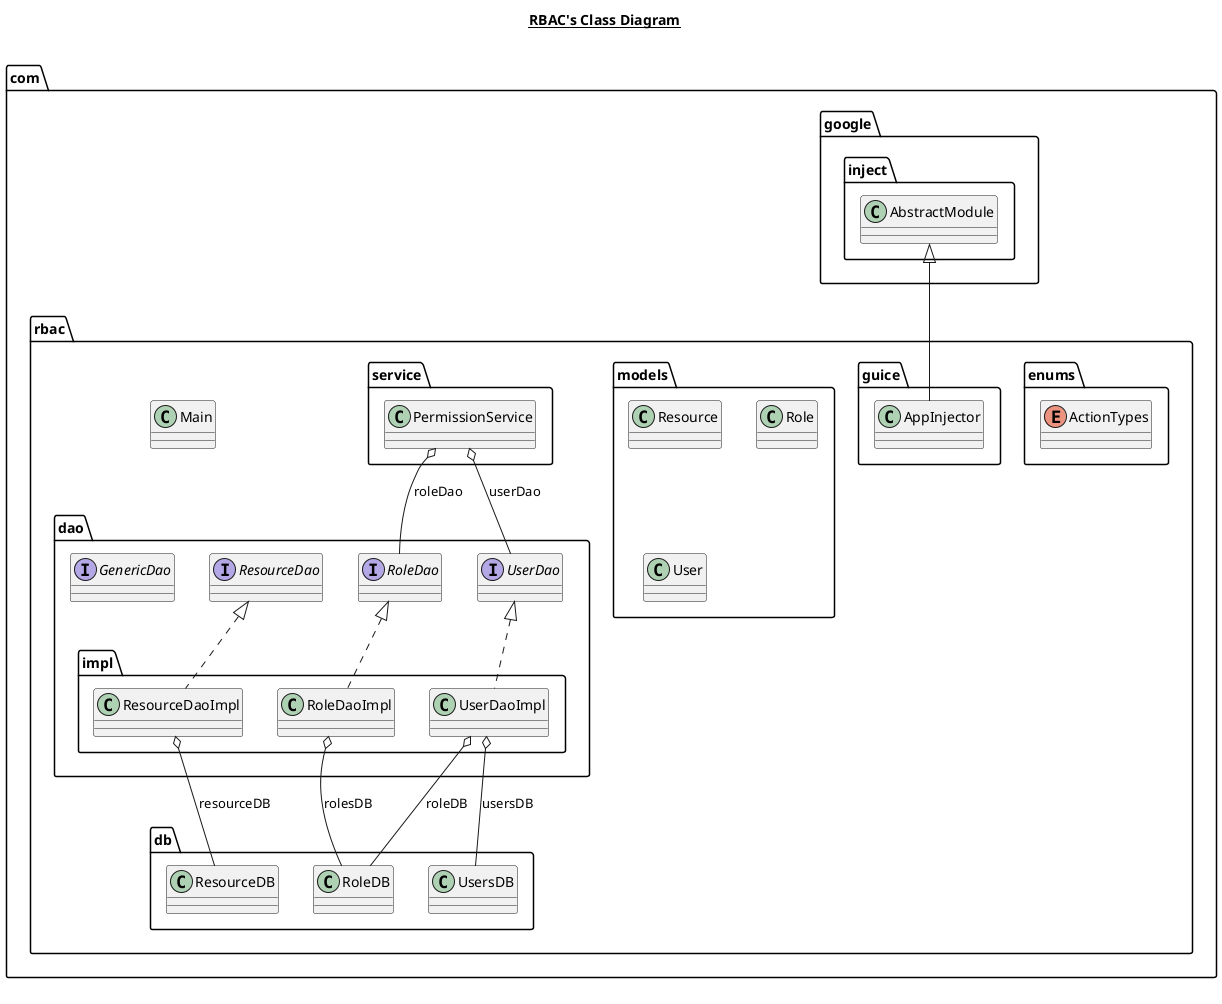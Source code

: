 @startuml

title __RBAC's Class Diagram__\n

  namespace com.rbac {
    class com.rbac.Main {
    }
  }
  

  namespace com.rbac {
    namespace dao {
      interface com.rbac.dao.GenericDao {
      }
    }
  }
  

  namespace com.rbac {
    namespace dao {
      interface com.rbac.dao.ResourceDao {
      }
    }
  }
  

  namespace com.rbac {
    namespace dao {
      interface com.rbac.dao.RoleDao {
      }
    }
  }
  

  namespace com.rbac {
    namespace dao {
      interface com.rbac.dao.UserDao {
      }
    }
  }
  

  namespace com.rbac {
    namespace dao {
      namespace impl {
        class com.rbac.dao.impl.ResourceDaoImpl {
        }
      }
    }
  }
  

  namespace com.rbac {
    namespace dao {
      namespace impl {
        class com.rbac.dao.impl.RoleDaoImpl {
        }
      }
    }
  }
  

  namespace com.rbac {
    namespace dao {
      namespace impl {
        class com.rbac.dao.impl.UserDaoImpl {
        }
      }
    }
  }
  

  namespace com.rbac {
    namespace db {
      class com.rbac.db.ResourceDB {
      }
    }
  }
  

  namespace com.rbac {
    namespace db {
      class com.rbac.db.RoleDB {
      }
    }
  }
  

  namespace com.rbac {
    namespace db {
      class com.rbac.db.UsersDB {
      }
    }
  }
  

  namespace com.rbac {
    namespace enums {
      enum ActionTypes {
      }
    }
  }
  

  namespace com.rbac {
    namespace guice {
      class com.rbac.guice.AppInjector {
      }
    }
  }
  

  namespace com.rbac {
    namespace models {
      class com.rbac.models.Resource {
      }
    }
  }
  

  namespace com.rbac {
    namespace models {
      class com.rbac.models.Role {
      }
    }
  }
  

  namespace com.rbac {
    namespace models {
      class com.rbac.models.User {
      }
    }
  }
  

  namespace com.rbac {
    namespace service {
      class com.rbac.service.PermissionService {
      }
    }
  }
  

  com.rbac.dao.impl.ResourceDaoImpl .up.|> com.rbac.dao.ResourceDao
  com.rbac.dao.impl.ResourceDaoImpl o-- com.rbac.db.ResourceDB : resourceDB
  com.rbac.dao.impl.RoleDaoImpl .up.|> com.rbac.dao.RoleDao
  com.rbac.dao.impl.RoleDaoImpl o-- com.rbac.db.RoleDB : rolesDB
  com.rbac.dao.impl.UserDaoImpl .up.|> com.rbac.dao.UserDao
  com.rbac.dao.impl.UserDaoImpl o-- com.rbac.db.RoleDB : roleDB
  com.rbac.dao.impl.UserDaoImpl o-- com.rbac.db.UsersDB : usersDB
  com.rbac.guice.AppInjector -up-|> com.google.inject.AbstractModule
  com.rbac.service.PermissionService o-- com.rbac.dao.RoleDao : roleDao
  com.rbac.service.PermissionService o-- com.rbac.dao.UserDao : userDao


right footer

endfooter

@enduml
